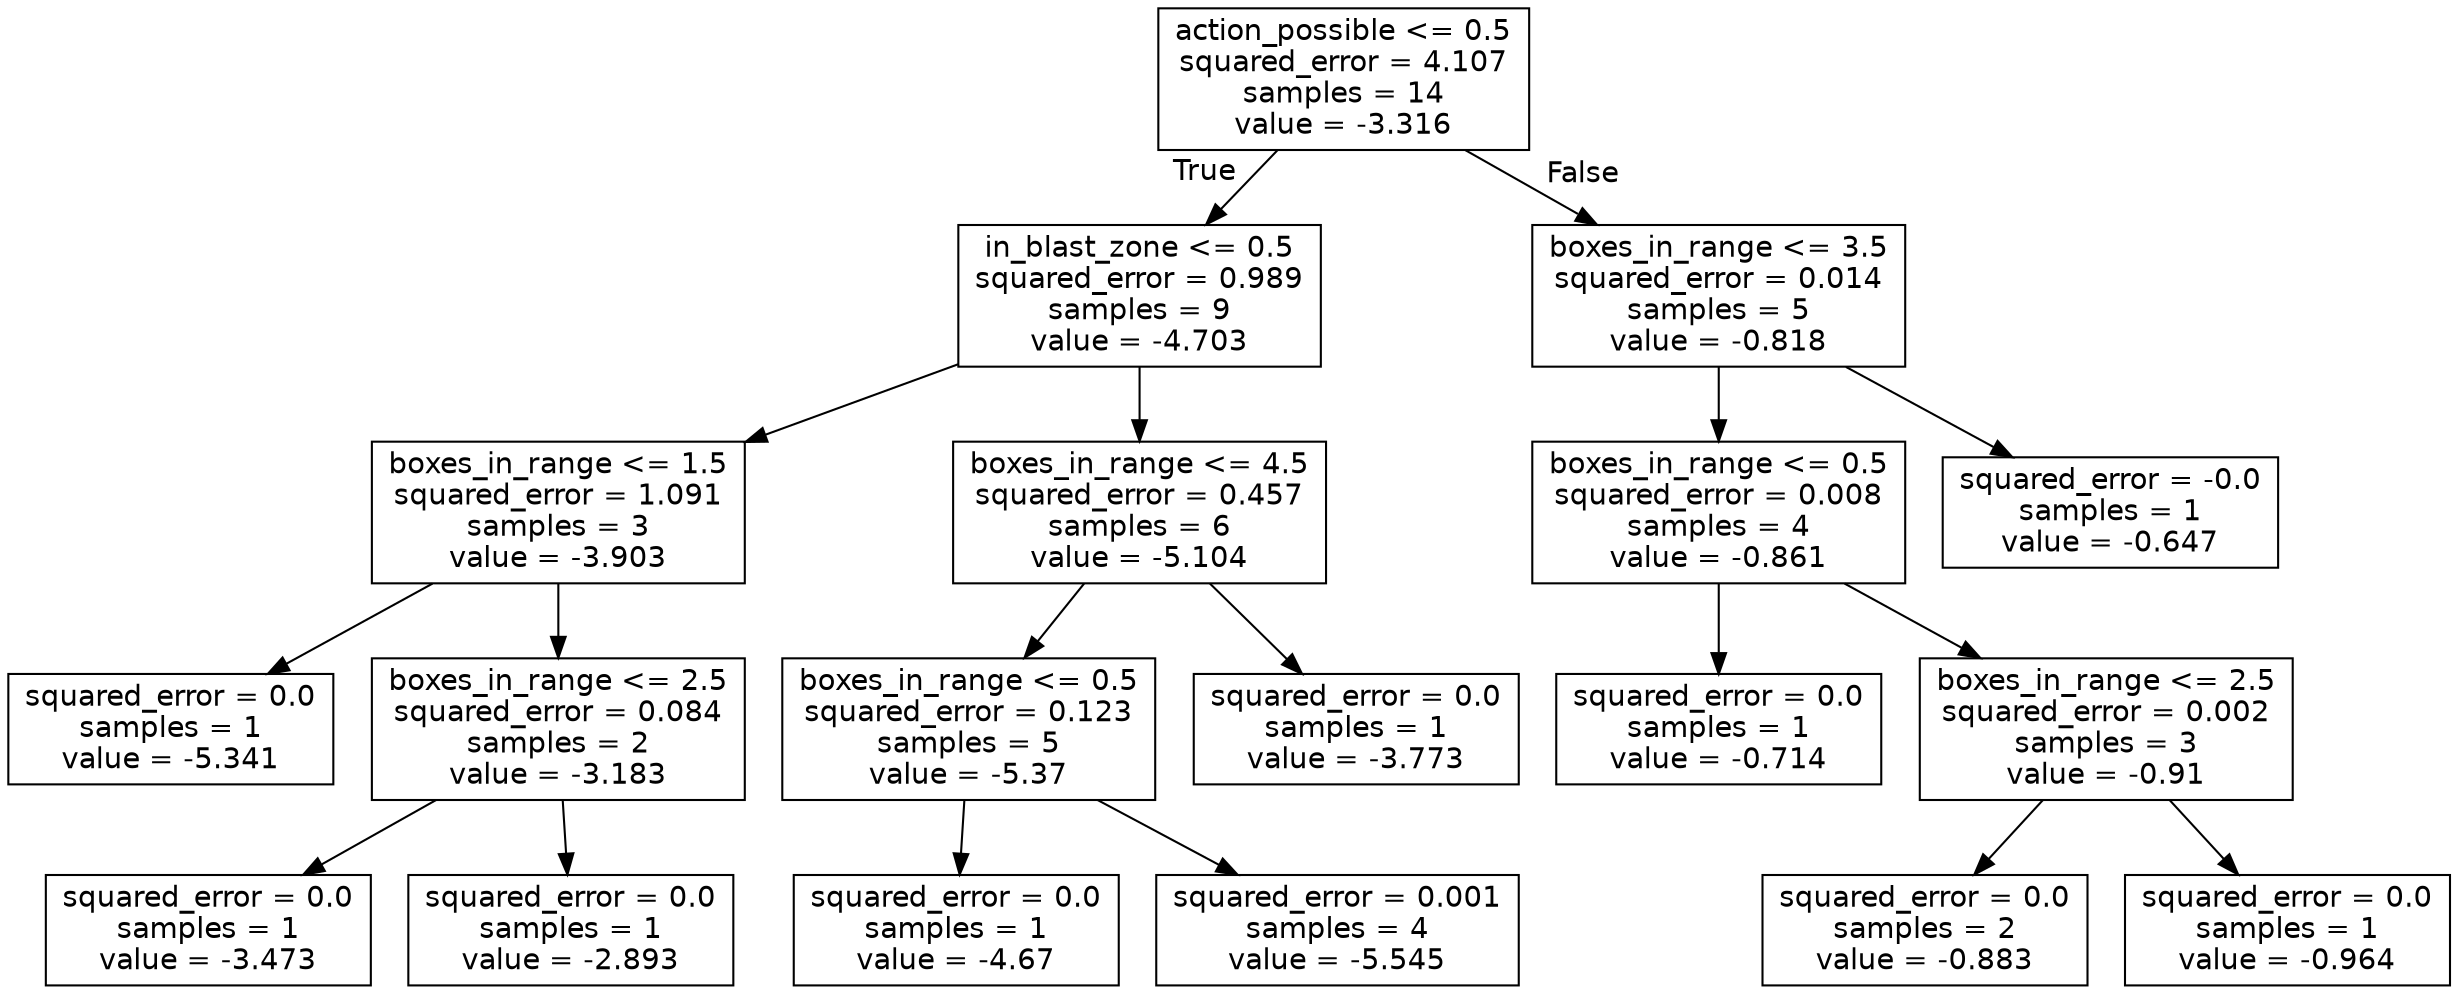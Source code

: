 digraph Tree {
node [shape=box, fontname="helvetica"] ;
edge [fontname="helvetica"] ;
0 [label="action_possible <= 0.5\nsquared_error = 4.107\nsamples = 14\nvalue = -3.316"] ;
1 [label="in_blast_zone <= 0.5\nsquared_error = 0.989\nsamples = 9\nvalue = -4.703"] ;
0 -> 1 [labeldistance=2.5, labelangle=45, headlabel="True"] ;
2 [label="boxes_in_range <= 1.5\nsquared_error = 1.091\nsamples = 3\nvalue = -3.903"] ;
1 -> 2 ;
3 [label="squared_error = 0.0\nsamples = 1\nvalue = -5.341"] ;
2 -> 3 ;
4 [label="boxes_in_range <= 2.5\nsquared_error = 0.084\nsamples = 2\nvalue = -3.183"] ;
2 -> 4 ;
5 [label="squared_error = 0.0\nsamples = 1\nvalue = -3.473"] ;
4 -> 5 ;
6 [label="squared_error = 0.0\nsamples = 1\nvalue = -2.893"] ;
4 -> 6 ;
7 [label="boxes_in_range <= 4.5\nsquared_error = 0.457\nsamples = 6\nvalue = -5.104"] ;
1 -> 7 ;
8 [label="boxes_in_range <= 0.5\nsquared_error = 0.123\nsamples = 5\nvalue = -5.37"] ;
7 -> 8 ;
9 [label="squared_error = 0.0\nsamples = 1\nvalue = -4.67"] ;
8 -> 9 ;
10 [label="squared_error = 0.001\nsamples = 4\nvalue = -5.545"] ;
8 -> 10 ;
11 [label="squared_error = 0.0\nsamples = 1\nvalue = -3.773"] ;
7 -> 11 ;
12 [label="boxes_in_range <= 3.5\nsquared_error = 0.014\nsamples = 5\nvalue = -0.818"] ;
0 -> 12 [labeldistance=2.5, labelangle=-45, headlabel="False"] ;
13 [label="boxes_in_range <= 0.5\nsquared_error = 0.008\nsamples = 4\nvalue = -0.861"] ;
12 -> 13 ;
14 [label="squared_error = 0.0\nsamples = 1\nvalue = -0.714"] ;
13 -> 14 ;
15 [label="boxes_in_range <= 2.5\nsquared_error = 0.002\nsamples = 3\nvalue = -0.91"] ;
13 -> 15 ;
16 [label="squared_error = 0.0\nsamples = 2\nvalue = -0.883"] ;
15 -> 16 ;
17 [label="squared_error = 0.0\nsamples = 1\nvalue = -0.964"] ;
15 -> 17 ;
18 [label="squared_error = -0.0\nsamples = 1\nvalue = -0.647"] ;
12 -> 18 ;
}